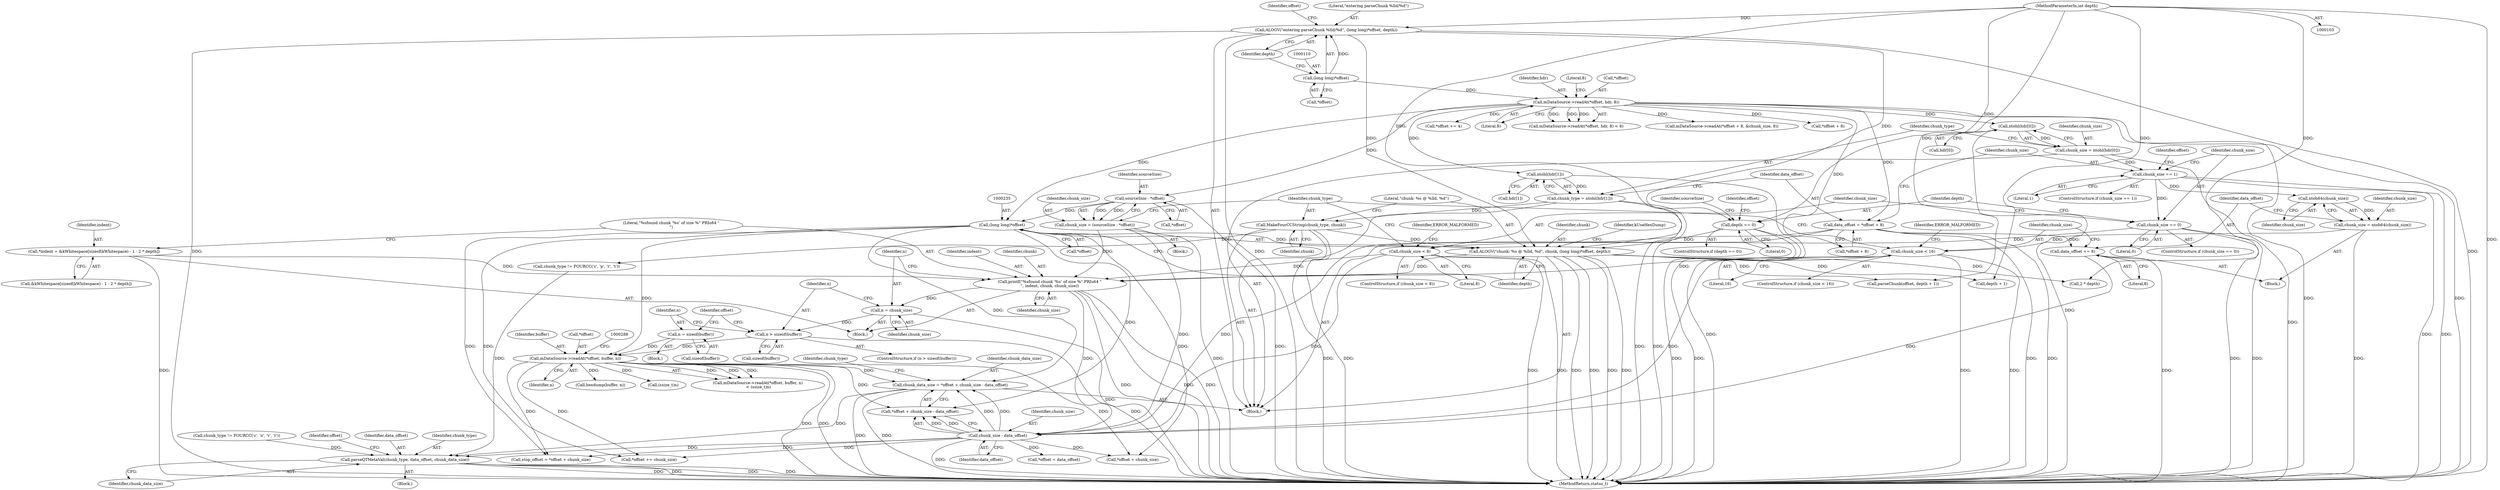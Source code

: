 digraph "0_Android_e7142a0703bc93f75e213e96ebc19000022afed9@integer" {
"1000298" [label="(Call,chunk_data_size = *offset + chunk_size - data_offset)"];
"1000234" [label="(Call,(long long)*offset)"];
"1000201" [label="(Call,sourceSize - *offset)"];
"1000117" [label="(Call,mDataSource->readAt(*offset, hdr, 8))"];
"1000109" [label="(Call,(long long)*offset)"];
"1000282" [label="(Call,mDataSource->readAt(*offset, buffer, n))"];
"1000276" [label="(Call,n = sizeof(buffer))"];
"1000271" [label="(Call,n > sizeof(buffer))"];
"1000267" [label="(Call,n = chunk_size)"];
"1000260" [label="(Call,printf(\"%sfound chunk '%s' of size %\" PRIu64 \"\n\", indent, chunk, chunk_size))"];
"1000247" [label="(Call,*indent = &kWhitespace[sizeof(kWhitespace) - 1 - 2 * depth])"];
"1000231" [label="(Call,ALOGV(\"chunk: %s @ %lld, %d\", chunk, (long long)*offset, depth))"];
"1000228" [label="(Call,MakeFourCCString(chunk_type, chunk))"];
"1000134" [label="(Call,chunk_type = ntohl(hdr[1]))"];
"1000136" [label="(Call,ntohl(hdr[1]))"];
"1000187" [label="(Call,depth == 0)"];
"1000107" [label="(Call,ALOGV(\"entering parseChunk %lld/%d\", (long long)*offset, depth))"];
"1000105" [label="(MethodParameterIn,int depth)"];
"1000199" [label="(Call,chunk_size = (sourceSize - *offset))"];
"1000221" [label="(Call,chunk_size < 8)"];
"1000182" [label="(Call,chunk_size == 0)"];
"1000148" [label="(Call,chunk_size == 1)"];
"1000127" [label="(Call,chunk_size = ntohl(hdr[0]))"];
"1000129" [label="(Call,ntohl(hdr[0]))"];
"1000174" [label="(Call,chunk_size < 16)"];
"1000166" [label="(Call,chunk_size = ntoh64(chunk_size))"];
"1000168" [label="(Call,ntoh64(chunk_size))"];
"1000303" [label="(Call,chunk_size - data_offset)"];
"1000141" [label="(Call,data_offset = *offset + 8)"];
"1000170" [label="(Call,data_offset += 8)"];
"1003264" [label="(Call,parseQTMetaVal(chunk_type, data_offset, chunk_data_size))"];
"1000172" [label="(Literal,8)"];
"1000181" [label="(ControlStructure,if (chunk_size == 0))"];
"1000170" [label="(Call,data_offset += 8)"];
"1000136" [label="(Call,ntohl(hdr[1]))"];
"1000228" [label="(Call,MakeFourCCString(chunk_type, chunk))"];
"1000147" [label="(ControlStructure,if (chunk_size == 1))"];
"1000142" [label="(Identifier,data_offset)"];
"1000213" [label="(Call,*offset += 4)"];
"1000260" [label="(Call,printf(\"%sfound chunk '%s' of size %\" PRIu64 \"\n\", indent, chunk, chunk_size))"];
"1000249" [label="(Call,&kWhitespace[sizeof(kWhitespace) - 1 - 2 * depth])"];
"1000189" [label="(Literal,0)"];
"1000298" [label="(Call,chunk_data_size = *offset + chunk_size - data_offset)"];
"1000171" [label="(Identifier,data_offset)"];
"1000169" [label="(Identifier,chunk_size)"];
"1000202" [label="(Identifier,sourceSize)"];
"1000174" [label="(Call,chunk_size < 16)"];
"1000121" [label="(Literal,8)"];
"1000220" [label="(ControlStructure,if (chunk_size < 8))"];
"1000151" [label="(Block,)"];
"1000122" [label="(Literal,8)"];
"1000269" [label="(Identifier,chunk_size)"];
"1000135" [label="(Identifier,chunk_type)"];
"1000263" [label="(Identifier,chunk)"];
"1000201" [label="(Call,sourceSize - *offset)"];
"1000316" [label="(Call,chunk_type != FOURCC('c', 'o', 'v', 'r'))"];
"1000186" [label="(ControlStructure,if (depth == 0))"];
"1000350" [label="(Call,parseChunk(offset, depth + 1))"];
"1000300" [label="(Call,*offset + chunk_size - data_offset)"];
"1000182" [label="(Call,chunk_size == 0)"];
"1000221" [label="(Call,chunk_size < 8)"];
"1000229" [label="(Identifier,chunk_type)"];
"1000226" [label="(Identifier,ERROR_MALFORMED)"];
"1000141" [label="(Call,data_offset = *offset + 8)"];
"1000134" [label="(Call,chunk_type = ntohl(hdr[1]))"];
"1000105" [label="(MethodParameterIn,int depth)"];
"1000261" [label="(Literal,\"%sfound chunk '%s' of size %\" PRIu64 \"\n\")"];
"1000106" [label="(Block,)"];
"1000198" [label="(Block,)"];
"1000143" [label="(Call,*offset + 8)"];
"1000282" [label="(Call,mDataSource->readAt(*offset, buffer, n))"];
"1000129" [label="(Call,ntohl(hdr[0]))"];
"1000148" [label="(Call,chunk_size == 1)"];
"1000116" [label="(Call,mDataSource->readAt(*offset, hdr, 8) < 8)"];
"1000276" [label="(Call,n = sizeof(buffer))"];
"1000285" [label="(Identifier,buffer)"];
"1000238" [label="(Identifier,depth)"];
"1000271" [label="(Call,n > sizeof(buffer))"];
"1000203" [label="(Call,*offset)"];
"1000231" [label="(Call,ALOGV(\"chunk: %s @ %lld, %d\", chunk, (long long)*offset, depth))"];
"1000223" [label="(Literal,8)"];
"1000215" [label="(Identifier,offset)"];
"1003270" [label="(Identifier,offset)"];
"1000331" [label="(Call,stop_offset = *offset + chunk_size)"];
"1000149" [label="(Identifier,chunk_size)"];
"1000286" [label="(Identifier,n)"];
"1000196" [label="(Identifier,sourceSize)"];
"1000222" [label="(Identifier,chunk_size)"];
"1000247" [label="(Call,*indent = &kWhitespace[sizeof(kWhitespace) - 1 - 2 * depth])"];
"1000293" [label="(Call,hexdump(buffer, n))"];
"1000166" [label="(Call,chunk_size = ntoh64(chunk_size))"];
"1000111" [label="(Call,*offset)"];
"1000264" [label="(Identifier,chunk_size)"];
"1000108" [label="(Literal,\"entering parseChunk %lld/%d\")"];
"1000333" [label="(Call,*offset + chunk_size)"];
"1000137" [label="(Call,hdr[1])"];
"1000270" [label="(ControlStructure,if (n > sizeof(buffer)))"];
"1000236" [label="(Call,*offset)"];
"1000117" [label="(Call,mDataSource->readAt(*offset, hdr, 8))"];
"1000109" [label="(Call,(long long)*offset)"];
"1000167" [label="(Identifier,chunk_size)"];
"1000113" [label="(Identifier,depth)"];
"1000187" [label="(Call,depth == 0)"];
"1000278" [label="(Call,sizeof(buffer))"];
"1000127" [label="(Call,chunk_size = ntohl(hdr[0]))"];
"1003267" [label="(Identifier,chunk_data_size)"];
"1000283" [label="(Call,*offset)"];
"1000188" [label="(Identifier,depth)"];
"1000230" [label="(Identifier,chunk)"];
"1000183" [label="(Identifier,chunk_size)"];
"1003264" [label="(Call,parseQTMetaVal(chunk_type, data_offset, chunk_data_size))"];
"1003266" [label="(Identifier,data_offset)"];
"1000352" [label="(Call,depth + 1)"];
"1000118" [label="(Call,*offset)"];
"1000175" [label="(Identifier,chunk_size)"];
"1003275" [label="(MethodReturn,status_t)"];
"1000199" [label="(Call,chunk_size = (sourceSize - *offset))"];
"1000234" [label="(Call,(long long)*offset)"];
"1000107" [label="(Call,ALOGV(\"entering parseChunk %lld/%d\", (long long)*offset, depth))"];
"1000287" [label="(Call,(ssize_t)n)"];
"1000150" [label="(Literal,1)"];
"1000157" [label="(Identifier,offset)"];
"1000120" [label="(Identifier,hdr)"];
"1000232" [label="(Literal,\"chunk: %s @ %lld, %d\")"];
"1003268" [label="(Call,*offset += chunk_size)"];
"1000184" [label="(Literal,0)"];
"1000284" [label="(Identifier,offset)"];
"1000262" [label="(Identifier,indent)"];
"1000154" [label="(Call,mDataSource->readAt(*offset + 8, &chunk_size, 8))"];
"1000233" [label="(Identifier,chunk)"];
"1000267" [label="(Call,n = chunk_size)"];
"1000155" [label="(Call,*offset + 8)"];
"1000128" [label="(Identifier,chunk_size)"];
"1000273" [label="(Call,sizeof(buffer))"];
"1000179" [label="(Identifier,ERROR_MALFORMED)"];
"1000130" [label="(Call,hdr[0])"];
"1000240" [label="(Identifier,kUseHexDump)"];
"1000119" [label="(Identifier,offset)"];
"1000305" [label="(Identifier,data_offset)"];
"1000168" [label="(Call,ntoh64(chunk_size))"];
"1000304" [label="(Identifier,chunk_size)"];
"1000268" [label="(Identifier,n)"];
"1000275" [label="(Block,)"];
"1000176" [label="(Literal,16)"];
"1000257" [label="(Call,2 * depth)"];
"1000303" [label="(Call,chunk_size - data_offset)"];
"1000272" [label="(Identifier,n)"];
"1000299" [label="(Identifier,chunk_data_size)"];
"1000173" [label="(ControlStructure,if (chunk_size < 16))"];
"1000277" [label="(Identifier,n)"];
"1000281" [label="(Call,mDataSource->readAt(*offset, buffer, n)\n < (ssize_t)n)"];
"1000241" [label="(Block,)"];
"1000309" [label="(Identifier,chunk_type)"];
"1000200" [label="(Identifier,chunk_size)"];
"1000337" [label="(Call,*offset = data_offset)"];
"1003263" [label="(Block,)"];
"1000248" [label="(Identifier,indent)"];
"1003265" [label="(Identifier,chunk_type)"];
"1000308" [label="(Call,chunk_type != FOURCC('c', 'p', 'r', 't'))"];
"1000298" -> "1000106"  [label="AST: "];
"1000298" -> "1000300"  [label="CFG: "];
"1000299" -> "1000298"  [label="AST: "];
"1000300" -> "1000298"  [label="AST: "];
"1000309" -> "1000298"  [label="CFG: "];
"1000298" -> "1003275"  [label="DDG: "];
"1000298" -> "1003275"  [label="DDG: "];
"1000234" -> "1000298"  [label="DDG: "];
"1000282" -> "1000298"  [label="DDG: "];
"1000303" -> "1000298"  [label="DDG: "];
"1000303" -> "1000298"  [label="DDG: "];
"1000298" -> "1003264"  [label="DDG: "];
"1000234" -> "1000231"  [label="AST: "];
"1000234" -> "1000236"  [label="CFG: "];
"1000235" -> "1000234"  [label="AST: "];
"1000236" -> "1000234"  [label="AST: "];
"1000238" -> "1000234"  [label="CFG: "];
"1000234" -> "1000231"  [label="DDG: "];
"1000201" -> "1000234"  [label="DDG: "];
"1000117" -> "1000234"  [label="DDG: "];
"1000234" -> "1000282"  [label="DDG: "];
"1000234" -> "1000300"  [label="DDG: "];
"1000234" -> "1000331"  [label="DDG: "];
"1000234" -> "1000333"  [label="DDG: "];
"1000234" -> "1003268"  [label="DDG: "];
"1000201" -> "1000199"  [label="AST: "];
"1000201" -> "1000203"  [label="CFG: "];
"1000202" -> "1000201"  [label="AST: "];
"1000203" -> "1000201"  [label="AST: "];
"1000199" -> "1000201"  [label="CFG: "];
"1000201" -> "1003275"  [label="DDG: "];
"1000201" -> "1000199"  [label="DDG: "];
"1000201" -> "1000199"  [label="DDG: "];
"1000117" -> "1000201"  [label="DDG: "];
"1000117" -> "1000116"  [label="AST: "];
"1000117" -> "1000121"  [label="CFG: "];
"1000118" -> "1000117"  [label="AST: "];
"1000120" -> "1000117"  [label="AST: "];
"1000121" -> "1000117"  [label="AST: "];
"1000122" -> "1000117"  [label="CFG: "];
"1000117" -> "1003275"  [label="DDG: "];
"1000117" -> "1003275"  [label="DDG: "];
"1000117" -> "1000116"  [label="DDG: "];
"1000117" -> "1000116"  [label="DDG: "];
"1000117" -> "1000116"  [label="DDG: "];
"1000109" -> "1000117"  [label="DDG: "];
"1000117" -> "1000129"  [label="DDG: "];
"1000117" -> "1000136"  [label="DDG: "];
"1000117" -> "1000141"  [label="DDG: "];
"1000117" -> "1000143"  [label="DDG: "];
"1000117" -> "1000154"  [label="DDG: "];
"1000117" -> "1000155"  [label="DDG: "];
"1000117" -> "1000213"  [label="DDG: "];
"1000109" -> "1000107"  [label="AST: "];
"1000109" -> "1000111"  [label="CFG: "];
"1000110" -> "1000109"  [label="AST: "];
"1000111" -> "1000109"  [label="AST: "];
"1000113" -> "1000109"  [label="CFG: "];
"1000109" -> "1000107"  [label="DDG: "];
"1000282" -> "1000281"  [label="AST: "];
"1000282" -> "1000286"  [label="CFG: "];
"1000283" -> "1000282"  [label="AST: "];
"1000285" -> "1000282"  [label="AST: "];
"1000286" -> "1000282"  [label="AST: "];
"1000288" -> "1000282"  [label="CFG: "];
"1000282" -> "1003275"  [label="DDG: "];
"1000282" -> "1003275"  [label="DDG: "];
"1000282" -> "1000281"  [label="DDG: "];
"1000282" -> "1000281"  [label="DDG: "];
"1000282" -> "1000281"  [label="DDG: "];
"1000276" -> "1000282"  [label="DDG: "];
"1000271" -> "1000282"  [label="DDG: "];
"1000282" -> "1000287"  [label="DDG: "];
"1000282" -> "1000293"  [label="DDG: "];
"1000282" -> "1000300"  [label="DDG: "];
"1000282" -> "1000331"  [label="DDG: "];
"1000282" -> "1000333"  [label="DDG: "];
"1000282" -> "1003268"  [label="DDG: "];
"1000276" -> "1000275"  [label="AST: "];
"1000276" -> "1000278"  [label="CFG: "];
"1000277" -> "1000276"  [label="AST: "];
"1000278" -> "1000276"  [label="AST: "];
"1000284" -> "1000276"  [label="CFG: "];
"1000271" -> "1000270"  [label="AST: "];
"1000271" -> "1000273"  [label="CFG: "];
"1000272" -> "1000271"  [label="AST: "];
"1000273" -> "1000271"  [label="AST: "];
"1000277" -> "1000271"  [label="CFG: "];
"1000284" -> "1000271"  [label="CFG: "];
"1000271" -> "1003275"  [label="DDG: "];
"1000267" -> "1000271"  [label="DDG: "];
"1000267" -> "1000241"  [label="AST: "];
"1000267" -> "1000269"  [label="CFG: "];
"1000268" -> "1000267"  [label="AST: "];
"1000269" -> "1000267"  [label="AST: "];
"1000272" -> "1000267"  [label="CFG: "];
"1000267" -> "1003275"  [label="DDG: "];
"1000260" -> "1000267"  [label="DDG: "];
"1000260" -> "1000241"  [label="AST: "];
"1000260" -> "1000264"  [label="CFG: "];
"1000261" -> "1000260"  [label="AST: "];
"1000262" -> "1000260"  [label="AST: "];
"1000263" -> "1000260"  [label="AST: "];
"1000264" -> "1000260"  [label="AST: "];
"1000268" -> "1000260"  [label="CFG: "];
"1000260" -> "1003275"  [label="DDG: "];
"1000260" -> "1003275"  [label="DDG: "];
"1000260" -> "1003275"  [label="DDG: "];
"1000247" -> "1000260"  [label="DDG: "];
"1000231" -> "1000260"  [label="DDG: "];
"1000199" -> "1000260"  [label="DDG: "];
"1000221" -> "1000260"  [label="DDG: "];
"1000174" -> "1000260"  [label="DDG: "];
"1000260" -> "1000303"  [label="DDG: "];
"1000247" -> "1000241"  [label="AST: "];
"1000247" -> "1000249"  [label="CFG: "];
"1000248" -> "1000247"  [label="AST: "];
"1000249" -> "1000247"  [label="AST: "];
"1000261" -> "1000247"  [label="CFG: "];
"1000247" -> "1003275"  [label="DDG: "];
"1000231" -> "1000106"  [label="AST: "];
"1000231" -> "1000238"  [label="CFG: "];
"1000232" -> "1000231"  [label="AST: "];
"1000233" -> "1000231"  [label="AST: "];
"1000238" -> "1000231"  [label="AST: "];
"1000240" -> "1000231"  [label="CFG: "];
"1000231" -> "1003275"  [label="DDG: "];
"1000231" -> "1003275"  [label="DDG: "];
"1000231" -> "1003275"  [label="DDG: "];
"1000231" -> "1003275"  [label="DDG: "];
"1000228" -> "1000231"  [label="DDG: "];
"1000187" -> "1000231"  [label="DDG: "];
"1000107" -> "1000231"  [label="DDG: "];
"1000105" -> "1000231"  [label="DDG: "];
"1000231" -> "1000257"  [label="DDG: "];
"1000231" -> "1000350"  [label="DDG: "];
"1000231" -> "1000352"  [label="DDG: "];
"1000228" -> "1000106"  [label="AST: "];
"1000228" -> "1000230"  [label="CFG: "];
"1000229" -> "1000228"  [label="AST: "];
"1000230" -> "1000228"  [label="AST: "];
"1000232" -> "1000228"  [label="CFG: "];
"1000228" -> "1003275"  [label="DDG: "];
"1000228" -> "1003275"  [label="DDG: "];
"1000134" -> "1000228"  [label="DDG: "];
"1000228" -> "1000308"  [label="DDG: "];
"1000134" -> "1000106"  [label="AST: "];
"1000134" -> "1000136"  [label="CFG: "];
"1000135" -> "1000134"  [label="AST: "];
"1000136" -> "1000134"  [label="AST: "];
"1000142" -> "1000134"  [label="CFG: "];
"1000134" -> "1003275"  [label="DDG: "];
"1000134" -> "1003275"  [label="DDG: "];
"1000136" -> "1000134"  [label="DDG: "];
"1000136" -> "1000137"  [label="CFG: "];
"1000137" -> "1000136"  [label="AST: "];
"1000136" -> "1003275"  [label="DDG: "];
"1000187" -> "1000186"  [label="AST: "];
"1000187" -> "1000189"  [label="CFG: "];
"1000188" -> "1000187"  [label="AST: "];
"1000189" -> "1000187"  [label="AST: "];
"1000196" -> "1000187"  [label="CFG: "];
"1000215" -> "1000187"  [label="CFG: "];
"1000187" -> "1003275"  [label="DDG: "];
"1000187" -> "1003275"  [label="DDG: "];
"1000107" -> "1000187"  [label="DDG: "];
"1000105" -> "1000187"  [label="DDG: "];
"1000107" -> "1000106"  [label="AST: "];
"1000107" -> "1000113"  [label="CFG: "];
"1000108" -> "1000107"  [label="AST: "];
"1000113" -> "1000107"  [label="AST: "];
"1000119" -> "1000107"  [label="CFG: "];
"1000107" -> "1003275"  [label="DDG: "];
"1000107" -> "1003275"  [label="DDG: "];
"1000107" -> "1003275"  [label="DDG: "];
"1000105" -> "1000107"  [label="DDG: "];
"1000105" -> "1000103"  [label="AST: "];
"1000105" -> "1003275"  [label="DDG: "];
"1000105" -> "1000257"  [label="DDG: "];
"1000105" -> "1000350"  [label="DDG: "];
"1000105" -> "1000352"  [label="DDG: "];
"1000199" -> "1000198"  [label="AST: "];
"1000200" -> "1000199"  [label="AST: "];
"1000229" -> "1000199"  [label="CFG: "];
"1000199" -> "1003275"  [label="DDG: "];
"1000199" -> "1000303"  [label="DDG: "];
"1000221" -> "1000220"  [label="AST: "];
"1000221" -> "1000223"  [label="CFG: "];
"1000222" -> "1000221"  [label="AST: "];
"1000223" -> "1000221"  [label="AST: "];
"1000226" -> "1000221"  [label="CFG: "];
"1000229" -> "1000221"  [label="CFG: "];
"1000221" -> "1003275"  [label="DDG: "];
"1000221" -> "1003275"  [label="DDG: "];
"1000182" -> "1000221"  [label="DDG: "];
"1000221" -> "1000303"  [label="DDG: "];
"1000182" -> "1000181"  [label="AST: "];
"1000182" -> "1000184"  [label="CFG: "];
"1000183" -> "1000182"  [label="AST: "];
"1000184" -> "1000182"  [label="AST: "];
"1000188" -> "1000182"  [label="CFG: "];
"1000222" -> "1000182"  [label="CFG: "];
"1000182" -> "1003275"  [label="DDG: "];
"1000182" -> "1003275"  [label="DDG: "];
"1000148" -> "1000182"  [label="DDG: "];
"1000148" -> "1000147"  [label="AST: "];
"1000148" -> "1000150"  [label="CFG: "];
"1000149" -> "1000148"  [label="AST: "];
"1000150" -> "1000148"  [label="AST: "];
"1000157" -> "1000148"  [label="CFG: "];
"1000183" -> "1000148"  [label="CFG: "];
"1000148" -> "1003275"  [label="DDG: "];
"1000148" -> "1003275"  [label="DDG: "];
"1000127" -> "1000148"  [label="DDG: "];
"1000148" -> "1000168"  [label="DDG: "];
"1000127" -> "1000106"  [label="AST: "];
"1000127" -> "1000129"  [label="CFG: "];
"1000128" -> "1000127"  [label="AST: "];
"1000129" -> "1000127"  [label="AST: "];
"1000135" -> "1000127"  [label="CFG: "];
"1000127" -> "1003275"  [label="DDG: "];
"1000129" -> "1000127"  [label="DDG: "];
"1000129" -> "1000130"  [label="CFG: "];
"1000130" -> "1000129"  [label="AST: "];
"1000129" -> "1003275"  [label="DDG: "];
"1000174" -> "1000173"  [label="AST: "];
"1000174" -> "1000176"  [label="CFG: "];
"1000175" -> "1000174"  [label="AST: "];
"1000176" -> "1000174"  [label="AST: "];
"1000179" -> "1000174"  [label="CFG: "];
"1000229" -> "1000174"  [label="CFG: "];
"1000174" -> "1003275"  [label="DDG: "];
"1000174" -> "1003275"  [label="DDG: "];
"1000166" -> "1000174"  [label="DDG: "];
"1000174" -> "1000303"  [label="DDG: "];
"1000166" -> "1000151"  [label="AST: "];
"1000166" -> "1000168"  [label="CFG: "];
"1000167" -> "1000166"  [label="AST: "];
"1000168" -> "1000166"  [label="AST: "];
"1000171" -> "1000166"  [label="CFG: "];
"1000166" -> "1003275"  [label="DDG: "];
"1000168" -> "1000166"  [label="DDG: "];
"1000168" -> "1000169"  [label="CFG: "];
"1000169" -> "1000168"  [label="AST: "];
"1000303" -> "1000300"  [label="AST: "];
"1000303" -> "1000305"  [label="CFG: "];
"1000304" -> "1000303"  [label="AST: "];
"1000305" -> "1000303"  [label="AST: "];
"1000300" -> "1000303"  [label="CFG: "];
"1000303" -> "1003275"  [label="DDG: "];
"1000303" -> "1000300"  [label="DDG: "];
"1000303" -> "1000300"  [label="DDG: "];
"1000141" -> "1000303"  [label="DDG: "];
"1000170" -> "1000303"  [label="DDG: "];
"1000303" -> "1000331"  [label="DDG: "];
"1000303" -> "1000333"  [label="DDG: "];
"1000303" -> "1000337"  [label="DDG: "];
"1000303" -> "1003264"  [label="DDG: "];
"1000303" -> "1003268"  [label="DDG: "];
"1000141" -> "1000106"  [label="AST: "];
"1000141" -> "1000143"  [label="CFG: "];
"1000142" -> "1000141"  [label="AST: "];
"1000143" -> "1000141"  [label="AST: "];
"1000149" -> "1000141"  [label="CFG: "];
"1000141" -> "1003275"  [label="DDG: "];
"1000141" -> "1003275"  [label="DDG: "];
"1000141" -> "1000170"  [label="DDG: "];
"1000170" -> "1000151"  [label="AST: "];
"1000170" -> "1000172"  [label="CFG: "];
"1000171" -> "1000170"  [label="AST: "];
"1000172" -> "1000170"  [label="AST: "];
"1000175" -> "1000170"  [label="CFG: "];
"1000170" -> "1003275"  [label="DDG: "];
"1003264" -> "1003263"  [label="AST: "];
"1003264" -> "1003267"  [label="CFG: "];
"1003265" -> "1003264"  [label="AST: "];
"1003266" -> "1003264"  [label="AST: "];
"1003267" -> "1003264"  [label="AST: "];
"1003270" -> "1003264"  [label="CFG: "];
"1003264" -> "1003275"  [label="DDG: "];
"1003264" -> "1003275"  [label="DDG: "];
"1003264" -> "1003275"  [label="DDG: "];
"1003264" -> "1003275"  [label="DDG: "];
"1000308" -> "1003264"  [label="DDG: "];
"1000316" -> "1003264"  [label="DDG: "];
}
